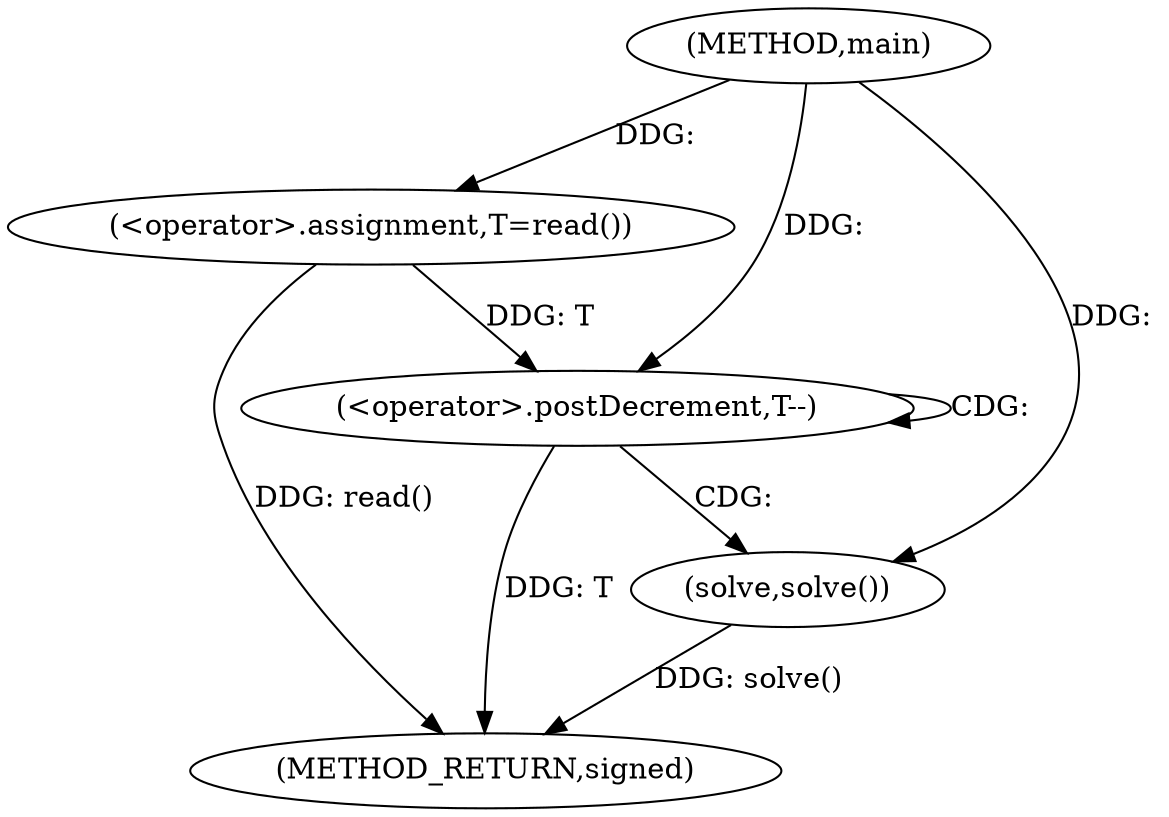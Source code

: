 digraph "main" {  
"1000429" [label = "(METHOD,main)" ]
"1000439" [label = "(METHOD_RETURN,signed)" ]
"1000432" [label = "(<operator>.assignment,T=read())" ]
"1000436" [label = "(<operator>.postDecrement,T--)" ]
"1000438" [label = "(solve,solve())" ]
  "1000432" -> "1000439"  [ label = "DDG: read()"] 
  "1000436" -> "1000439"  [ label = "DDG: T"] 
  "1000438" -> "1000439"  [ label = "DDG: solve()"] 
  "1000429" -> "1000432"  [ label = "DDG: "] 
  "1000429" -> "1000438"  [ label = "DDG: "] 
  "1000432" -> "1000436"  [ label = "DDG: T"] 
  "1000429" -> "1000436"  [ label = "DDG: "] 
  "1000436" -> "1000438"  [ label = "CDG: "] 
  "1000436" -> "1000436"  [ label = "CDG: "] 
}
